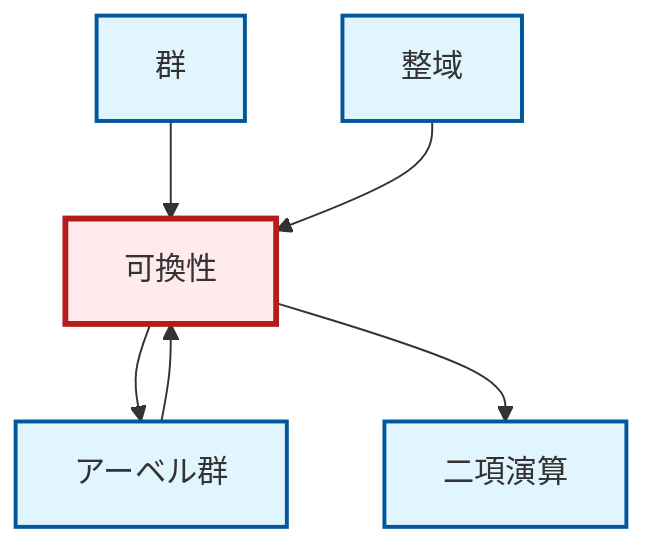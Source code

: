 graph TD
    classDef definition fill:#e1f5fe,stroke:#01579b,stroke-width:2px
    classDef theorem fill:#f3e5f5,stroke:#4a148c,stroke-width:2px
    classDef axiom fill:#fff3e0,stroke:#e65100,stroke-width:2px
    classDef example fill:#e8f5e9,stroke:#1b5e20,stroke-width:2px
    classDef current fill:#ffebee,stroke:#b71c1c,stroke-width:3px
    def-group["群"]:::definition
    def-abelian-group["アーベル群"]:::definition
    def-integral-domain["整域"]:::definition
    def-commutativity["可換性"]:::definition
    def-binary-operation["二項演算"]:::definition
    def-commutativity --> def-abelian-group
    def-commutativity --> def-binary-operation
    def-group --> def-commutativity
    def-integral-domain --> def-commutativity
    def-abelian-group --> def-commutativity
    class def-commutativity current